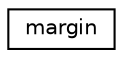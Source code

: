 digraph "Graphical Class Hierarchy"
{
  edge [fontname="Helvetica",fontsize="10",labelfontname="Helvetica",labelfontsize="10"];
  node [fontname="Helvetica",fontsize="10",shape=record];
  rankdir="LR";
  Node0 [label="margin",height=0.2,width=0.4,color="black", fillcolor="white", style="filled",URL="$structmargin.html"];
}
